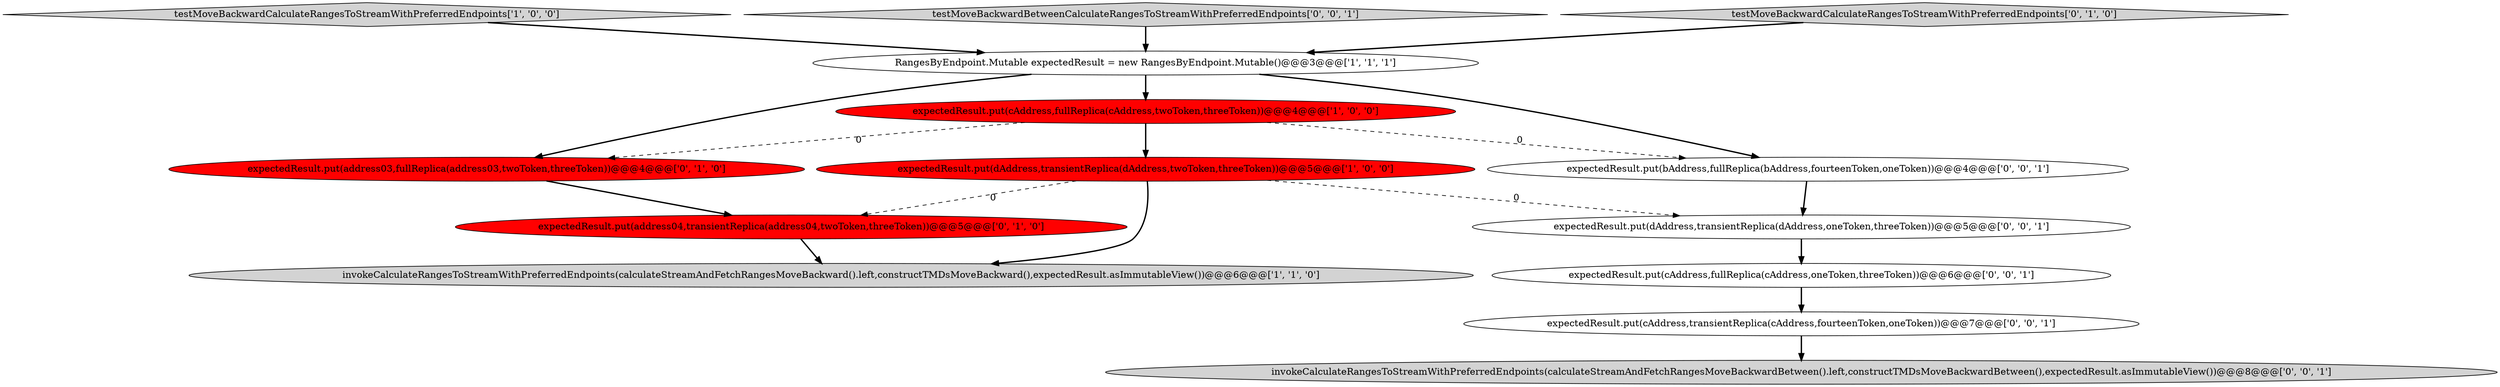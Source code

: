digraph {
2 [style = filled, label = "expectedResult.put(dAddress,transientReplica(dAddress,twoToken,threeToken))@@@5@@@['1', '0', '0']", fillcolor = red, shape = ellipse image = "AAA1AAABBB1BBB"];
0 [style = filled, label = "testMoveBackwardCalculateRangesToStreamWithPreferredEndpoints['1', '0', '0']", fillcolor = lightgray, shape = diamond image = "AAA0AAABBB1BBB"];
7 [style = filled, label = "expectedResult.put(address03,fullReplica(address03,twoToken,threeToken))@@@4@@@['0', '1', '0']", fillcolor = red, shape = ellipse image = "AAA1AAABBB2BBB"];
10 [style = filled, label = "testMoveBackwardBetweenCalculateRangesToStreamWithPreferredEndpoints['0', '0', '1']", fillcolor = lightgray, shape = diamond image = "AAA0AAABBB3BBB"];
11 [style = filled, label = "expectedResult.put(bAddress,fullReplica(bAddress,fourteenToken,oneToken))@@@4@@@['0', '0', '1']", fillcolor = white, shape = ellipse image = "AAA0AAABBB3BBB"];
9 [style = filled, label = "invokeCalculateRangesToStreamWithPreferredEndpoints(calculateStreamAndFetchRangesMoveBackwardBetween().left,constructTMDsMoveBackwardBetween(),expectedResult.asImmutableView())@@@8@@@['0', '0', '1']", fillcolor = lightgray, shape = ellipse image = "AAA0AAABBB3BBB"];
6 [style = filled, label = "testMoveBackwardCalculateRangesToStreamWithPreferredEndpoints['0', '1', '0']", fillcolor = lightgray, shape = diamond image = "AAA0AAABBB2BBB"];
13 [style = filled, label = "expectedResult.put(cAddress,fullReplica(cAddress,oneToken,threeToken))@@@6@@@['0', '0', '1']", fillcolor = white, shape = ellipse image = "AAA0AAABBB3BBB"];
1 [style = filled, label = "expectedResult.put(cAddress,fullReplica(cAddress,twoToken,threeToken))@@@4@@@['1', '0', '0']", fillcolor = red, shape = ellipse image = "AAA1AAABBB1BBB"];
8 [style = filled, label = "expectedResult.put(dAddress,transientReplica(dAddress,oneToken,threeToken))@@@5@@@['0', '0', '1']", fillcolor = white, shape = ellipse image = "AAA0AAABBB3BBB"];
5 [style = filled, label = "expectedResult.put(address04,transientReplica(address04,twoToken,threeToken))@@@5@@@['0', '1', '0']", fillcolor = red, shape = ellipse image = "AAA1AAABBB2BBB"];
12 [style = filled, label = "expectedResult.put(cAddress,transientReplica(cAddress,fourteenToken,oneToken))@@@7@@@['0', '0', '1']", fillcolor = white, shape = ellipse image = "AAA0AAABBB3BBB"];
4 [style = filled, label = "RangesByEndpoint.Mutable expectedResult = new RangesByEndpoint.Mutable()@@@3@@@['1', '1', '1']", fillcolor = white, shape = ellipse image = "AAA0AAABBB1BBB"];
3 [style = filled, label = "invokeCalculateRangesToStreamWithPreferredEndpoints(calculateStreamAndFetchRangesMoveBackward().left,constructTMDsMoveBackward(),expectedResult.asImmutableView())@@@6@@@['1', '1', '0']", fillcolor = lightgray, shape = ellipse image = "AAA0AAABBB1BBB"];
5->3 [style = bold, label=""];
11->8 [style = bold, label=""];
6->4 [style = bold, label=""];
2->5 [style = dashed, label="0"];
1->2 [style = bold, label=""];
4->1 [style = bold, label=""];
7->5 [style = bold, label=""];
13->12 [style = bold, label=""];
1->7 [style = dashed, label="0"];
8->13 [style = bold, label=""];
4->11 [style = bold, label=""];
12->9 [style = bold, label=""];
0->4 [style = bold, label=""];
2->8 [style = dashed, label="0"];
1->11 [style = dashed, label="0"];
4->7 [style = bold, label=""];
2->3 [style = bold, label=""];
10->4 [style = bold, label=""];
}
